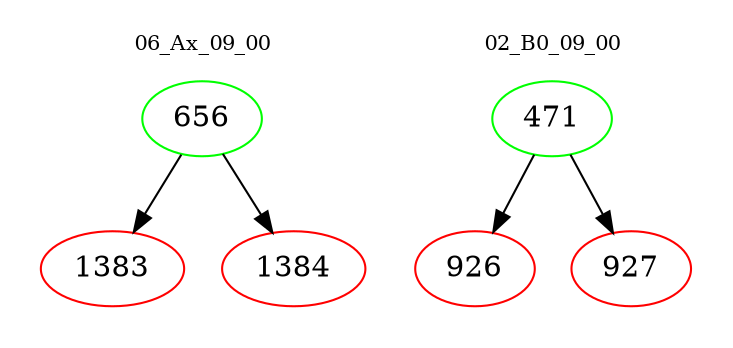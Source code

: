 digraph{
subgraph cluster_0 {
color = white
label = "06_Ax_09_00";
fontsize=10;
T0_656 [label="656", color="green"]
T0_656 -> T0_1383 [color="black"]
T0_1383 [label="1383", color="red"]
T0_656 -> T0_1384 [color="black"]
T0_1384 [label="1384", color="red"]
}
subgraph cluster_1 {
color = white
label = "02_B0_09_00";
fontsize=10;
T1_471 [label="471", color="green"]
T1_471 -> T1_926 [color="black"]
T1_926 [label="926", color="red"]
T1_471 -> T1_927 [color="black"]
T1_927 [label="927", color="red"]
}
}
